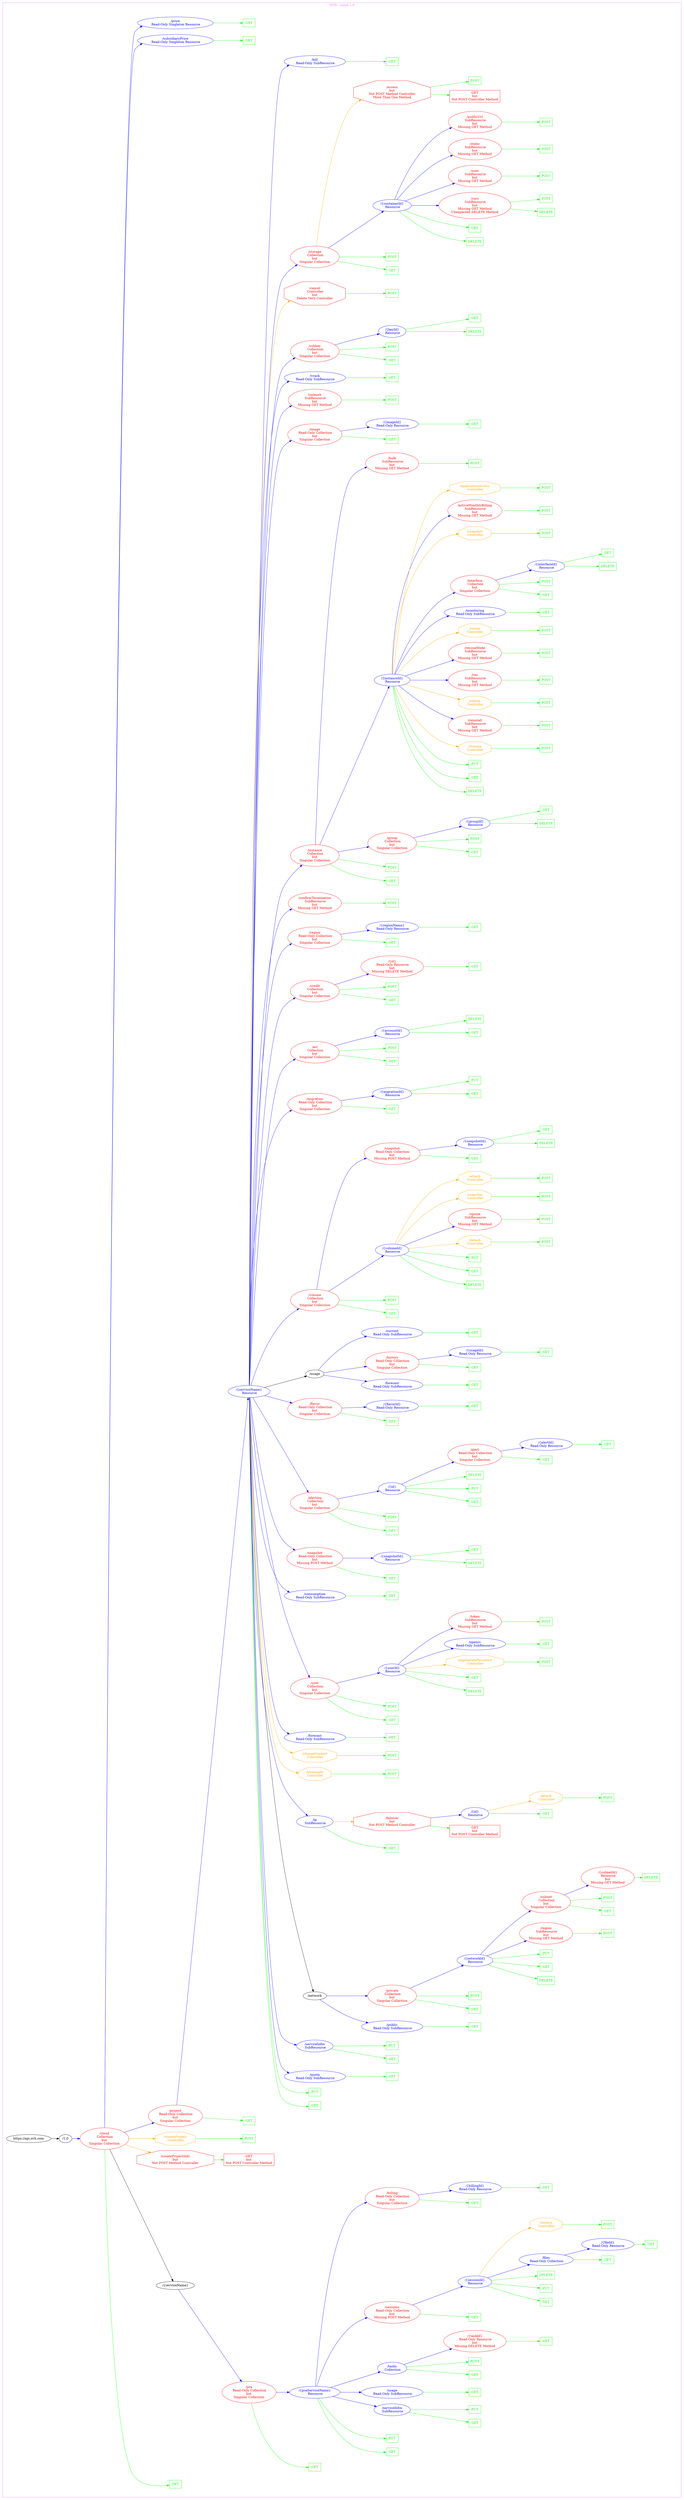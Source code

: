 digraph Cloud_Computing_REST_API {
rankdir="LR";
subgraph cluster_0 {
label="OVH - cloud 1.0"
color=violet
fontcolor=violet
subgraph cluster_1 {
label=""
color=white
fontcolor=white
node1 [label="https://api.ovh.com", shape="ellipse", color="black", fontcolor="black"]
node1 -> node2 [color="black", fontcolor="black"]
subgraph cluster_2 {
label=""
color=white
fontcolor=white
node2 [label="/1.0", shape="ellipse", color="black", fontcolor="black"]
node2 -> node3 [color="blue", fontcolor="blue"]
subgraph cluster_3 {
label=""
color=white
fontcolor=white
node3 [label="/cloud\n Collection\nbut\nSingular Collection", shape="ellipse", color="red", fontcolor="red"]
node3 -> node4 [color="green", fontcolor="green"]
subgraph cluster_4 {
label=""
color=white
fontcolor=white
node4 [label="GET", shape="box", color="green", fontcolor="green"]
}
node3 -> node5 [color="black", fontcolor="black"]
subgraph cluster_5 {
label=""
color=white
fontcolor=white
node5 [label="/{serviceName}", shape="ellipse", color="black", fontcolor="black"]
node5 -> node6 [color="blue", fontcolor="blue"]
subgraph cluster_6 {
label=""
color=white
fontcolor=white
node6 [label="/pca\n Read-Only Collection\nbut\nSingular Collection", shape="ellipse", color="red", fontcolor="red"]
node6 -> node7 [color="green", fontcolor="green"]
subgraph cluster_7 {
label=""
color=white
fontcolor=white
node7 [label="GET", shape="box", color="green", fontcolor="green"]
}
node6 -> node8 [color="blue", fontcolor="blue"]
subgraph cluster_8 {
label=""
color=white
fontcolor=white
node8 [label="/{pcaServiceName}\n Resource", shape="ellipse", color="blue", fontcolor="blue"]
node8 -> node9 [color="green", fontcolor="green"]
subgraph cluster_9 {
label=""
color=white
fontcolor=white
node9 [label="GET", shape="box", color="green", fontcolor="green"]
}
node8 -> node10 [color="green", fontcolor="green"]
subgraph cluster_10 {
label=""
color=white
fontcolor=white
node10 [label="PUT", shape="box", color="green", fontcolor="green"]
}
node8 -> node11 [color="blue", fontcolor="blue"]
subgraph cluster_11 {
label=""
color=white
fontcolor=white
node11 [label="/serviceInfos\n SubResource", shape="ellipse", color="blue", fontcolor="blue"]
node11 -> node12 [color="green", fontcolor="green"]
subgraph cluster_12 {
label=""
color=white
fontcolor=white
node12 [label="GET", shape="box", color="green", fontcolor="green"]
}
node11 -> node13 [color="green", fontcolor="green"]
subgraph cluster_13 {
label=""
color=white
fontcolor=white
node13 [label="PUT", shape="box", color="green", fontcolor="green"]
}
}
node8 -> node14 [color="blue", fontcolor="blue"]
subgraph cluster_14 {
label=""
color=white
fontcolor=white
node14 [label="/usage\n Read-Only SubResource", shape="ellipse", color="blue", fontcolor="blue"]
node14 -> node15 [color="green", fontcolor="green"]
subgraph cluster_15 {
label=""
color=white
fontcolor=white
node15 [label="GET", shape="box", color="green", fontcolor="green"]
}
}
node8 -> node16 [color="blue", fontcolor="blue"]
subgraph cluster_16 {
label=""
color=white
fontcolor=white
node16 [label="/tasks\n Collection", shape="ellipse", color="blue", fontcolor="blue"]
node16 -> node17 [color="green", fontcolor="green"]
subgraph cluster_17 {
label=""
color=white
fontcolor=white
node17 [label="GET", shape="box", color="green", fontcolor="green"]
}
node16 -> node18 [color="green", fontcolor="green"]
subgraph cluster_18 {
label=""
color=white
fontcolor=white
node18 [label="POST", shape="box", color="green", fontcolor="green"]
}
node16 -> node19 [color="blue", fontcolor="blue"]
subgraph cluster_19 {
label=""
color=white
fontcolor=white
node19 [label="/{taskId}\n Read-Only Resource\nbut\nMissing DELETE Method", shape="ellipse", color="red", fontcolor="red"]
node19 -> node20 [color="green", fontcolor="green"]
subgraph cluster_20 {
label=""
color=white
fontcolor=white
node20 [label="GET", shape="box", color="green", fontcolor="green"]
}
}
}
node8 -> node21 [color="blue", fontcolor="blue"]
subgraph cluster_21 {
label=""
color=white
fontcolor=white
node21 [label="/sessions\n Read-Only Collection\nbut\nMissing POST Method", shape="ellipse", color="red", fontcolor="red"]
node21 -> node22 [color="green", fontcolor="green"]
subgraph cluster_22 {
label=""
color=white
fontcolor=white
node22 [label="GET", shape="box", color="green", fontcolor="green"]
}
node21 -> node23 [color="blue", fontcolor="blue"]
subgraph cluster_23 {
label=""
color=white
fontcolor=white
node23 [label="/{sessionId}\n Resource", shape="ellipse", color="blue", fontcolor="blue"]
node23 -> node24 [color="green", fontcolor="green"]
subgraph cluster_24 {
label=""
color=white
fontcolor=white
node24 [label="GET", shape="box", color="green", fontcolor="green"]
}
node23 -> node25 [color="green", fontcolor="green"]
subgraph cluster_25 {
label=""
color=white
fontcolor=white
node25 [label="PUT", shape="box", color="green", fontcolor="green"]
}
node23 -> node26 [color="green", fontcolor="green"]
subgraph cluster_26 {
label=""
color=white
fontcolor=white
node26 [label="DELETE", shape="box", color="green", fontcolor="green"]
}
node23 -> node27 [color="blue", fontcolor="blue"]
subgraph cluster_27 {
label=""
color=white
fontcolor=white
node27 [label="/files\n Read-Only Collection", shape="ellipse", color="blue", fontcolor="blue"]
node27 -> node28 [color="green", fontcolor="green"]
subgraph cluster_28 {
label=""
color=white
fontcolor=white
node28 [label="GET", shape="box", color="green", fontcolor="green"]
}
node27 -> node29 [color="blue", fontcolor="blue"]
subgraph cluster_29 {
label=""
color=white
fontcolor=white
node29 [label="/{fileId}\n Read-Only Resource", shape="ellipse", color="blue", fontcolor="blue"]
node29 -> node30 [color="green", fontcolor="green"]
subgraph cluster_30 {
label=""
color=white
fontcolor=white
node30 [label="GET", shape="box", color="green", fontcolor="green"]
}
}
}
node23 -> node31 [color="orange", fontcolor="orange"]
subgraph cluster_31 {
label=""
color=white
fontcolor=white
node31 [label="/restore\n Controller", shape="octagon", color="orange", fontcolor="orange"]
node31 -> node32 [color="green", fontcolor="green"]
subgraph cluster_32 {
label=""
color=white
fontcolor=white
node32 [label="POST", shape="box", color="green", fontcolor="green"]
}
}
}
}
node8 -> node33 [color="blue", fontcolor="blue"]
subgraph cluster_33 {
label=""
color=white
fontcolor=white
node33 [label="/billing\n Read-Only Collection\nbut\nSingular Collection", shape="ellipse", color="red", fontcolor="red"]
node33 -> node34 [color="green", fontcolor="green"]
subgraph cluster_34 {
label=""
color=white
fontcolor=white
node34 [label="GET", shape="box", color="green", fontcolor="green"]
}
node33 -> node35 [color="blue", fontcolor="blue"]
subgraph cluster_35 {
label=""
color=white
fontcolor=white
node35 [label="/{billingId}\n Read-Only Resource", shape="ellipse", color="blue", fontcolor="blue"]
node35 -> node36 [color="green", fontcolor="green"]
subgraph cluster_36 {
label=""
color=white
fontcolor=white
node36 [label="GET", shape="box", color="green", fontcolor="green"]
}
}
}
}
}
}
node3 -> node37 [color="orange", fontcolor="orange"]
subgraph cluster_37 {
label=""
color=white
fontcolor=white
node37 [label="/createProjectInfo\nbut\nNot POST Method Controller", shape="octagon", color="red", fontcolor="red"]
node37 -> node38 [color="green", fontcolor="green"]
subgraph cluster_38 {
label=""
color=white
fontcolor=white
node38 [label="GET\nbut\nNot POST Controller Method", shape="box", color="red", fontcolor="red"]
}
}
node3 -> node39 [color="orange", fontcolor="orange"]
subgraph cluster_39 {
label=""
color=white
fontcolor=white
node39 [label="/createProject\n Controller", shape="octagon", color="orange", fontcolor="orange"]
node39 -> node40 [color="green", fontcolor="green"]
subgraph cluster_40 {
label=""
color=white
fontcolor=white
node40 [label="POST", shape="box", color="green", fontcolor="green"]
}
}
node3 -> node41 [color="blue", fontcolor="blue"]
subgraph cluster_41 {
label=""
color=white
fontcolor=white
node41 [label="/project\n Read-Only Collection\nbut\nSingular Collection", shape="ellipse", color="red", fontcolor="red"]
node41 -> node42 [color="green", fontcolor="green"]
subgraph cluster_42 {
label=""
color=white
fontcolor=white
node42 [label="GET", shape="box", color="green", fontcolor="green"]
}
node41 -> node43 [color="blue", fontcolor="blue"]
subgraph cluster_43 {
label=""
color=white
fontcolor=white
node43 [label="/{serviceName}\n Resource", shape="ellipse", color="blue", fontcolor="blue"]
node43 -> node44 [color="green", fontcolor="green"]
subgraph cluster_44 {
label=""
color=white
fontcolor=white
node44 [label="GET", shape="box", color="green", fontcolor="green"]
}
node43 -> node45 [color="green", fontcolor="green"]
subgraph cluster_45 {
label=""
color=white
fontcolor=white
node45 [label="PUT", shape="box", color="green", fontcolor="green"]
}
node43 -> node46 [color="blue", fontcolor="blue"]
subgraph cluster_46 {
label=""
color=white
fontcolor=white
node46 [label="/quota\n Read-Only SubResource", shape="ellipse", color="blue", fontcolor="blue"]
node46 -> node47 [color="green", fontcolor="green"]
subgraph cluster_47 {
label=""
color=white
fontcolor=white
node47 [label="GET", shape="box", color="green", fontcolor="green"]
}
}
node43 -> node48 [color="blue", fontcolor="blue"]
subgraph cluster_48 {
label=""
color=white
fontcolor=white
node48 [label="/serviceInfos\n SubResource", shape="ellipse", color="blue", fontcolor="blue"]
node48 -> node49 [color="green", fontcolor="green"]
subgraph cluster_49 {
label=""
color=white
fontcolor=white
node49 [label="GET", shape="box", color="green", fontcolor="green"]
}
node48 -> node50 [color="green", fontcolor="green"]
subgraph cluster_50 {
label=""
color=white
fontcolor=white
node50 [label="PUT", shape="box", color="green", fontcolor="green"]
}
}
node43 -> node51 [color="black", fontcolor="black"]
subgraph cluster_51 {
label=""
color=white
fontcolor=white
node51 [label="/network", shape="ellipse", color="black", fontcolor="black"]
node51 -> node52 [color="blue", fontcolor="blue"]
subgraph cluster_52 {
label=""
color=white
fontcolor=white
node52 [label="/public\n Read-Only SubResource", shape="ellipse", color="blue", fontcolor="blue"]
node52 -> node53 [color="green", fontcolor="green"]
subgraph cluster_53 {
label=""
color=white
fontcolor=white
node53 [label="GET", shape="box", color="green", fontcolor="green"]
}
}
node51 -> node54 [color="blue", fontcolor="blue"]
subgraph cluster_54 {
label=""
color=white
fontcolor=white
node54 [label="/private\n Collection\nbut\nSingular Collection", shape="ellipse", color="red", fontcolor="red"]
node54 -> node55 [color="green", fontcolor="green"]
subgraph cluster_55 {
label=""
color=white
fontcolor=white
node55 [label="GET", shape="box", color="green", fontcolor="green"]
}
node54 -> node56 [color="green", fontcolor="green"]
subgraph cluster_56 {
label=""
color=white
fontcolor=white
node56 [label="POST", shape="box", color="green", fontcolor="green"]
}
node54 -> node57 [color="blue", fontcolor="blue"]
subgraph cluster_57 {
label=""
color=white
fontcolor=white
node57 [label="/{networkId}\n Resource", shape="ellipse", color="blue", fontcolor="blue"]
node57 -> node58 [color="green", fontcolor="green"]
subgraph cluster_58 {
label=""
color=white
fontcolor=white
node58 [label="DELETE", shape="box", color="green", fontcolor="green"]
}
node57 -> node59 [color="green", fontcolor="green"]
subgraph cluster_59 {
label=""
color=white
fontcolor=white
node59 [label="GET", shape="box", color="green", fontcolor="green"]
}
node57 -> node60 [color="green", fontcolor="green"]
subgraph cluster_60 {
label=""
color=white
fontcolor=white
node60 [label="PUT", shape="box", color="green", fontcolor="green"]
}
node57 -> node61 [color="blue", fontcolor="blue"]
subgraph cluster_61 {
label=""
color=white
fontcolor=white
node61 [label="/region\n SubResource\nbut\nMissing GET Method", shape="ellipse", color="red", fontcolor="red"]
node61 -> node62 [color="green", fontcolor="green"]
subgraph cluster_62 {
label=""
color=white
fontcolor=white
node62 [label="POST", shape="box", color="green", fontcolor="green"]
}
}
node57 -> node63 [color="blue", fontcolor="blue"]
subgraph cluster_63 {
label=""
color=white
fontcolor=white
node63 [label="/subnet\n Collection\nbut\nSingular Collection", shape="ellipse", color="red", fontcolor="red"]
node63 -> node64 [color="green", fontcolor="green"]
subgraph cluster_64 {
label=""
color=white
fontcolor=white
node64 [label="GET", shape="box", color="green", fontcolor="green"]
}
node63 -> node65 [color="green", fontcolor="green"]
subgraph cluster_65 {
label=""
color=white
fontcolor=white
node65 [label="POST", shape="box", color="green", fontcolor="green"]
}
node63 -> node66 [color="blue", fontcolor="blue"]
subgraph cluster_66 {
label=""
color=white
fontcolor=white
node66 [label="/{subnetId}\n Resource\nbut\nMissing GET Method", shape="ellipse", color="red", fontcolor="red"]
node66 -> node67 [color="green", fontcolor="green"]
subgraph cluster_67 {
label=""
color=white
fontcolor=white
node67 [label="DELETE", shape="box", color="green", fontcolor="green"]
}
}
}
}
}
}
node43 -> node68 [color="blue", fontcolor="blue"]
subgraph cluster_68 {
label=""
color=white
fontcolor=white
node68 [label="/ip\n SubResource", shape="ellipse", color="blue", fontcolor="blue"]
node68 -> node69 [color="green", fontcolor="green"]
subgraph cluster_69 {
label=""
color=white
fontcolor=white
node69 [label="GET", shape="box", color="green", fontcolor="green"]
}
node68 -> node70 [color="orange", fontcolor="orange"]
subgraph cluster_70 {
label=""
color=white
fontcolor=white
node70 [label="/failover\nbut\nNot POST Method Controller", shape="octagon", color="red", fontcolor="red"]
node70 -> node71 [color="green", fontcolor="green"]
subgraph cluster_71 {
label=""
color=white
fontcolor=white
node71 [label="GET\nbut\nNot POST Controller Method", shape="box", color="red", fontcolor="red"]
}
node70 -> node72 [color="blue", fontcolor="blue"]
subgraph cluster_72 {
label=""
color=white
fontcolor=white
node72 [label="/{id}\n Resource", shape="ellipse", color="blue", fontcolor="blue"]
node72 -> node73 [color="green", fontcolor="green"]
subgraph cluster_73 {
label=""
color=white
fontcolor=white
node73 [label="GET", shape="box", color="green", fontcolor="green"]
}
node72 -> node74 [color="orange", fontcolor="orange"]
subgraph cluster_74 {
label=""
color=white
fontcolor=white
node74 [label="/attach\n Controller", shape="octagon", color="orange", fontcolor="orange"]
node74 -> node75 [color="green", fontcolor="green"]
subgraph cluster_75 {
label=""
color=white
fontcolor=white
node75 [label="POST", shape="box", color="green", fontcolor="green"]
}
}
}
}
}
node43 -> node76 [color="orange", fontcolor="orange"]
subgraph cluster_76 {
label=""
color=white
fontcolor=white
node76 [label="/terminate\n Controller", shape="octagon", color="orange", fontcolor="orange"]
node76 -> node77 [color="green", fontcolor="green"]
subgraph cluster_77 {
label=""
color=white
fontcolor=white
node77 [label="POST", shape="box", color="green", fontcolor="green"]
}
}
node43 -> node78 [color="orange", fontcolor="orange"]
subgraph cluster_78 {
label=""
color=white
fontcolor=white
node78 [label="/changeContact\n Controller", shape="octagon", color="orange", fontcolor="orange"]
node78 -> node79 [color="green", fontcolor="green"]
subgraph cluster_79 {
label=""
color=white
fontcolor=white
node79 [label="POST", shape="box", color="green", fontcolor="green"]
}
}
node43 -> node80 [color="blue", fontcolor="blue"]
subgraph cluster_80 {
label=""
color=white
fontcolor=white
node80 [label="/forecast\n Read-Only SubResource", shape="ellipse", color="blue", fontcolor="blue"]
node80 -> node81 [color="green", fontcolor="green"]
subgraph cluster_81 {
label=""
color=white
fontcolor=white
node81 [label="GET", shape="box", color="green", fontcolor="green"]
}
}
node43 -> node82 [color="blue", fontcolor="blue"]
subgraph cluster_82 {
label=""
color=white
fontcolor=white
node82 [label="/user\n Collection\nbut\nSingular Collection", shape="ellipse", color="red", fontcolor="red"]
node82 -> node83 [color="green", fontcolor="green"]
subgraph cluster_83 {
label=""
color=white
fontcolor=white
node83 [label="GET", shape="box", color="green", fontcolor="green"]
}
node82 -> node84 [color="green", fontcolor="green"]
subgraph cluster_84 {
label=""
color=white
fontcolor=white
node84 [label="POST", shape="box", color="green", fontcolor="green"]
}
node82 -> node85 [color="blue", fontcolor="blue"]
subgraph cluster_85 {
label=""
color=white
fontcolor=white
node85 [label="/{userId}\n Resource", shape="ellipse", color="blue", fontcolor="blue"]
node85 -> node86 [color="green", fontcolor="green"]
subgraph cluster_86 {
label=""
color=white
fontcolor=white
node86 [label="DELETE", shape="box", color="green", fontcolor="green"]
}
node85 -> node87 [color="green", fontcolor="green"]
subgraph cluster_87 {
label=""
color=white
fontcolor=white
node87 [label="GET", shape="box", color="green", fontcolor="green"]
}
node85 -> node88 [color="orange", fontcolor="orange"]
subgraph cluster_88 {
label=""
color=white
fontcolor=white
node88 [label="/regeneratePassword\n Controller", shape="octagon", color="orange", fontcolor="orange"]
node88 -> node89 [color="green", fontcolor="green"]
subgraph cluster_89 {
label=""
color=white
fontcolor=white
node89 [label="POST", shape="box", color="green", fontcolor="green"]
}
}
node85 -> node90 [color="blue", fontcolor="blue"]
subgraph cluster_90 {
label=""
color=white
fontcolor=white
node90 [label="/openrc\n Read-Only SubResource", shape="ellipse", color="blue", fontcolor="blue"]
node90 -> node91 [color="green", fontcolor="green"]
subgraph cluster_91 {
label=""
color=white
fontcolor=white
node91 [label="GET", shape="box", color="green", fontcolor="green"]
}
}
node85 -> node92 [color="blue", fontcolor="blue"]
subgraph cluster_92 {
label=""
color=white
fontcolor=white
node92 [label="/token\n SubResource\nbut\nMissing GET Method", shape="ellipse", color="red", fontcolor="red"]
node92 -> node93 [color="green", fontcolor="green"]
subgraph cluster_93 {
label=""
color=white
fontcolor=white
node93 [label="POST", shape="box", color="green", fontcolor="green"]
}
}
}
}
node43 -> node94 [color="blue", fontcolor="blue"]
subgraph cluster_94 {
label=""
color=white
fontcolor=white
node94 [label="/consumption\n Read-Only SubResource", shape="ellipse", color="blue", fontcolor="blue"]
node94 -> node95 [color="green", fontcolor="green"]
subgraph cluster_95 {
label=""
color=white
fontcolor=white
node95 [label="GET", shape="box", color="green", fontcolor="green"]
}
}
node43 -> node96 [color="blue", fontcolor="blue"]
subgraph cluster_96 {
label=""
color=white
fontcolor=white
node96 [label="/snapshot\n Read-Only Collection\nbut\nMissing POST Method", shape="ellipse", color="red", fontcolor="red"]
node96 -> node97 [color="green", fontcolor="green"]
subgraph cluster_97 {
label=""
color=white
fontcolor=white
node97 [label="GET", shape="box", color="green", fontcolor="green"]
}
node96 -> node98 [color="blue", fontcolor="blue"]
subgraph cluster_98 {
label=""
color=white
fontcolor=white
node98 [label="/{snapshotId}\n Resource", shape="ellipse", color="blue", fontcolor="blue"]
node98 -> node99 [color="green", fontcolor="green"]
subgraph cluster_99 {
label=""
color=white
fontcolor=white
node99 [label="DELETE", shape="box", color="green", fontcolor="green"]
}
node98 -> node100 [color="green", fontcolor="green"]
subgraph cluster_100 {
label=""
color=white
fontcolor=white
node100 [label="GET", shape="box", color="green", fontcolor="green"]
}
}
}
node43 -> node101 [color="blue", fontcolor="blue"]
subgraph cluster_101 {
label=""
color=white
fontcolor=white
node101 [label="/alerting\n Collection\nbut\nSingular Collection", shape="ellipse", color="red", fontcolor="red"]
node101 -> node102 [color="green", fontcolor="green"]
subgraph cluster_102 {
label=""
color=white
fontcolor=white
node102 [label="GET", shape="box", color="green", fontcolor="green"]
}
node101 -> node103 [color="green", fontcolor="green"]
subgraph cluster_103 {
label=""
color=white
fontcolor=white
node103 [label="POST", shape="box", color="green", fontcolor="green"]
}
node101 -> node104 [color="blue", fontcolor="blue"]
subgraph cluster_104 {
label=""
color=white
fontcolor=white
node104 [label="/{id}\n Resource", shape="ellipse", color="blue", fontcolor="blue"]
node104 -> node105 [color="green", fontcolor="green"]
subgraph cluster_105 {
label=""
color=white
fontcolor=white
node105 [label="GET", shape="box", color="green", fontcolor="green"]
}
node104 -> node106 [color="green", fontcolor="green"]
subgraph cluster_106 {
label=""
color=white
fontcolor=white
node106 [label="PUT", shape="box", color="green", fontcolor="green"]
}
node104 -> node107 [color="green", fontcolor="green"]
subgraph cluster_107 {
label=""
color=white
fontcolor=white
node107 [label="DELETE", shape="box", color="green", fontcolor="green"]
}
node104 -> node108 [color="blue", fontcolor="blue"]
subgraph cluster_108 {
label=""
color=white
fontcolor=white
node108 [label="/alert\n Read-Only Collection\nbut\nSingular Collection", shape="ellipse", color="red", fontcolor="red"]
node108 -> node109 [color="green", fontcolor="green"]
subgraph cluster_109 {
label=""
color=white
fontcolor=white
node109 [label="GET", shape="box", color="green", fontcolor="green"]
}
node108 -> node110 [color="blue", fontcolor="blue"]
subgraph cluster_110 {
label=""
color=white
fontcolor=white
node110 [label="/{alertId}\n Read-Only Resource", shape="ellipse", color="blue", fontcolor="blue"]
node110 -> node111 [color="green", fontcolor="green"]
subgraph cluster_111 {
label=""
color=white
fontcolor=white
node111 [label="GET", shape="box", color="green", fontcolor="green"]
}
}
}
}
}
node43 -> node112 [color="blue", fontcolor="blue"]
subgraph cluster_112 {
label=""
color=white
fontcolor=white
node112 [label="/flavor\n Read-Only Collection\nbut\nSingular Collection", shape="ellipse", color="red", fontcolor="red"]
node112 -> node113 [color="green", fontcolor="green"]
subgraph cluster_113 {
label=""
color=white
fontcolor=white
node113 [label="GET", shape="box", color="green", fontcolor="green"]
}
node112 -> node114 [color="blue", fontcolor="blue"]
subgraph cluster_114 {
label=""
color=white
fontcolor=white
node114 [label="/{flavorId}\n Read-Only Resource", shape="ellipse", color="blue", fontcolor="blue"]
node114 -> node115 [color="green", fontcolor="green"]
subgraph cluster_115 {
label=""
color=white
fontcolor=white
node115 [label="GET", shape="box", color="green", fontcolor="green"]
}
}
}
node43 -> node116 [color="black", fontcolor="black"]
subgraph cluster_116 {
label=""
color=white
fontcolor=white
node116 [label="/usage", shape="ellipse", color="black", fontcolor="black"]
node116 -> node117 [color="blue", fontcolor="blue"]
subgraph cluster_117 {
label=""
color=white
fontcolor=white
node117 [label="/forecast\n Read-Only SubResource", shape="ellipse", color="blue", fontcolor="blue"]
node117 -> node118 [color="green", fontcolor="green"]
subgraph cluster_118 {
label=""
color=white
fontcolor=white
node118 [label="GET", shape="box", color="green", fontcolor="green"]
}
}
node116 -> node119 [color="blue", fontcolor="blue"]
subgraph cluster_119 {
label=""
color=white
fontcolor=white
node119 [label="/history\n Read-Only Collection\nbut\nSingular Collection", shape="ellipse", color="red", fontcolor="red"]
node119 -> node120 [color="green", fontcolor="green"]
subgraph cluster_120 {
label=""
color=white
fontcolor=white
node120 [label="GET", shape="box", color="green", fontcolor="green"]
}
node119 -> node121 [color="blue", fontcolor="blue"]
subgraph cluster_121 {
label=""
color=white
fontcolor=white
node121 [label="/{usageId}\n Read-Only Resource", shape="ellipse", color="blue", fontcolor="blue"]
node121 -> node122 [color="green", fontcolor="green"]
subgraph cluster_122 {
label=""
color=white
fontcolor=white
node122 [label="GET", shape="box", color="green", fontcolor="green"]
}
}
}
node116 -> node123 [color="blue", fontcolor="blue"]
subgraph cluster_123 {
label=""
color=white
fontcolor=white
node123 [label="/current\n Read-Only SubResource", shape="ellipse", color="blue", fontcolor="blue"]
node123 -> node124 [color="green", fontcolor="green"]
subgraph cluster_124 {
label=""
color=white
fontcolor=white
node124 [label="GET", shape="box", color="green", fontcolor="green"]
}
}
}
node43 -> node125 [color="blue", fontcolor="blue"]
subgraph cluster_125 {
label=""
color=white
fontcolor=white
node125 [label="/volume\n Collection\nbut\nSingular Collection", shape="ellipse", color="red", fontcolor="red"]
node125 -> node126 [color="green", fontcolor="green"]
subgraph cluster_126 {
label=""
color=white
fontcolor=white
node126 [label="GET", shape="box", color="green", fontcolor="green"]
}
node125 -> node127 [color="green", fontcolor="green"]
subgraph cluster_127 {
label=""
color=white
fontcolor=white
node127 [label="POST", shape="box", color="green", fontcolor="green"]
}
node125 -> node128 [color="blue", fontcolor="blue"]
subgraph cluster_128 {
label=""
color=white
fontcolor=white
node128 [label="/{volumeId}\n Resource", shape="ellipse", color="blue", fontcolor="blue"]
node128 -> node129 [color="green", fontcolor="green"]
subgraph cluster_129 {
label=""
color=white
fontcolor=white
node129 [label="DELETE", shape="box", color="green", fontcolor="green"]
}
node128 -> node130 [color="green", fontcolor="green"]
subgraph cluster_130 {
label=""
color=white
fontcolor=white
node130 [label="GET", shape="box", color="green", fontcolor="green"]
}
node128 -> node131 [color="green", fontcolor="green"]
subgraph cluster_131 {
label=""
color=white
fontcolor=white
node131 [label="PUT", shape="box", color="green", fontcolor="green"]
}
node128 -> node132 [color="orange", fontcolor="orange"]
subgraph cluster_132 {
label=""
color=white
fontcolor=white
node132 [label="/detach\n Controller", shape="octagon", color="orange", fontcolor="orange"]
node132 -> node133 [color="green", fontcolor="green"]
subgraph cluster_133 {
label=""
color=white
fontcolor=white
node133 [label="POST", shape="box", color="green", fontcolor="green"]
}
}
node128 -> node134 [color="blue", fontcolor="blue"]
subgraph cluster_134 {
label=""
color=white
fontcolor=white
node134 [label="/upsize\n SubResource\nbut\nMissing GET Method", shape="ellipse", color="red", fontcolor="red"]
node134 -> node135 [color="green", fontcolor="green"]
subgraph cluster_135 {
label=""
color=white
fontcolor=white
node135 [label="POST", shape="box", color="green", fontcolor="green"]
}
}
node128 -> node136 [color="orange", fontcolor="orange"]
subgraph cluster_136 {
label=""
color=white
fontcolor=white
node136 [label="/snapshot\n Controller", shape="octagon", color="orange", fontcolor="orange"]
node136 -> node137 [color="green", fontcolor="green"]
subgraph cluster_137 {
label=""
color=white
fontcolor=white
node137 [label="POST", shape="box", color="green", fontcolor="green"]
}
}
node128 -> node138 [color="orange", fontcolor="orange"]
subgraph cluster_138 {
label=""
color=white
fontcolor=white
node138 [label="/attach\n Controller", shape="octagon", color="orange", fontcolor="orange"]
node138 -> node139 [color="green", fontcolor="green"]
subgraph cluster_139 {
label=""
color=white
fontcolor=white
node139 [label="POST", shape="box", color="green", fontcolor="green"]
}
}
}
node125 -> node140 [color="blue", fontcolor="blue"]
subgraph cluster_140 {
label=""
color=white
fontcolor=white
node140 [label="/snapshot\n Read-Only Collection\nbut\nMissing POST Method", shape="ellipse", color="red", fontcolor="red"]
node140 -> node141 [color="green", fontcolor="green"]
subgraph cluster_141 {
label=""
color=white
fontcolor=white
node141 [label="GET", shape="box", color="green", fontcolor="green"]
}
node140 -> node142 [color="blue", fontcolor="blue"]
subgraph cluster_142 {
label=""
color=white
fontcolor=white
node142 [label="/{snapshotId}\n Resource", shape="ellipse", color="blue", fontcolor="blue"]
node142 -> node143 [color="green", fontcolor="green"]
subgraph cluster_143 {
label=""
color=white
fontcolor=white
node143 [label="DELETE", shape="box", color="green", fontcolor="green"]
}
node142 -> node144 [color="green", fontcolor="green"]
subgraph cluster_144 {
label=""
color=white
fontcolor=white
node144 [label="GET", shape="box", color="green", fontcolor="green"]
}
}
}
}
node43 -> node145 [color="blue", fontcolor="blue"]
subgraph cluster_145 {
label=""
color=white
fontcolor=white
node145 [label="/migration\n Read-Only Collection\nbut\nSingular Collection", shape="ellipse", color="red", fontcolor="red"]
node145 -> node146 [color="green", fontcolor="green"]
subgraph cluster_146 {
label=""
color=white
fontcolor=white
node146 [label="GET", shape="box", color="green", fontcolor="green"]
}
node145 -> node147 [color="blue", fontcolor="blue"]
subgraph cluster_147 {
label=""
color=white
fontcolor=white
node147 [label="/{migrationId}\n Resource", shape="ellipse", color="blue", fontcolor="blue"]
node147 -> node148 [color="green", fontcolor="green"]
subgraph cluster_148 {
label=""
color=white
fontcolor=white
node148 [label="GET", shape="box", color="green", fontcolor="green"]
}
node147 -> node149 [color="green", fontcolor="green"]
subgraph cluster_149 {
label=""
color=white
fontcolor=white
node149 [label="PUT", shape="box", color="green", fontcolor="green"]
}
}
}
node43 -> node150 [color="blue", fontcolor="blue"]
subgraph cluster_150 {
label=""
color=white
fontcolor=white
node150 [label="/acl\n Collection\nbut\nSingular Collection", shape="ellipse", color="red", fontcolor="red"]
node150 -> node151 [color="green", fontcolor="green"]
subgraph cluster_151 {
label=""
color=white
fontcolor=white
node151 [label="GET", shape="box", color="green", fontcolor="green"]
}
node150 -> node152 [color="green", fontcolor="green"]
subgraph cluster_152 {
label=""
color=white
fontcolor=white
node152 [label="POST", shape="box", color="green", fontcolor="green"]
}
node150 -> node153 [color="blue", fontcolor="blue"]
subgraph cluster_153 {
label=""
color=white
fontcolor=white
node153 [label="/{accountId}\n Resource", shape="ellipse", color="blue", fontcolor="blue"]
node153 -> node154 [color="green", fontcolor="green"]
subgraph cluster_154 {
label=""
color=white
fontcolor=white
node154 [label="GET", shape="box", color="green", fontcolor="green"]
}
node153 -> node155 [color="green", fontcolor="green"]
subgraph cluster_155 {
label=""
color=white
fontcolor=white
node155 [label="DELETE", shape="box", color="green", fontcolor="green"]
}
}
}
node43 -> node156 [color="blue", fontcolor="blue"]
subgraph cluster_156 {
label=""
color=white
fontcolor=white
node156 [label="/credit\n Collection\nbut\nSingular Collection", shape="ellipse", color="red", fontcolor="red"]
node156 -> node157 [color="green", fontcolor="green"]
subgraph cluster_157 {
label=""
color=white
fontcolor=white
node157 [label="GET", shape="box", color="green", fontcolor="green"]
}
node156 -> node158 [color="green", fontcolor="green"]
subgraph cluster_158 {
label=""
color=white
fontcolor=white
node158 [label="POST", shape="box", color="green", fontcolor="green"]
}
node156 -> node159 [color="blue", fontcolor="blue"]
subgraph cluster_159 {
label=""
color=white
fontcolor=white
node159 [label="/{id}\n Read-Only Resource\nbut\nMissing DELETE Method", shape="ellipse", color="red", fontcolor="red"]
node159 -> node160 [color="green", fontcolor="green"]
subgraph cluster_160 {
label=""
color=white
fontcolor=white
node160 [label="GET", shape="box", color="green", fontcolor="green"]
}
}
}
node43 -> node161 [color="blue", fontcolor="blue"]
subgraph cluster_161 {
label=""
color=white
fontcolor=white
node161 [label="/region\n Read-Only Collection\nbut\nSingular Collection", shape="ellipse", color="red", fontcolor="red"]
node161 -> node162 [color="green", fontcolor="green"]
subgraph cluster_162 {
label=""
color=white
fontcolor=white
node162 [label="GET", shape="box", color="green", fontcolor="green"]
}
node161 -> node163 [color="blue", fontcolor="blue"]
subgraph cluster_163 {
label=""
color=white
fontcolor=white
node163 [label="/{regionName}\n Read-Only Resource", shape="ellipse", color="blue", fontcolor="blue"]
node163 -> node164 [color="green", fontcolor="green"]
subgraph cluster_164 {
label=""
color=white
fontcolor=white
node164 [label="GET", shape="box", color="green", fontcolor="green"]
}
}
}
node43 -> node165 [color="blue", fontcolor="blue"]
subgraph cluster_165 {
label=""
color=white
fontcolor=white
node165 [label="/confirmTermination\n SubResource\nbut\nMissing GET Method", shape="ellipse", color="red", fontcolor="red"]
node165 -> node166 [color="green", fontcolor="green"]
subgraph cluster_166 {
label=""
color=white
fontcolor=white
node166 [label="POST", shape="box", color="green", fontcolor="green"]
}
}
node43 -> node167 [color="blue", fontcolor="blue"]
subgraph cluster_167 {
label=""
color=white
fontcolor=white
node167 [label="/instance\n Collection\nbut\nSingular Collection", shape="ellipse", color="red", fontcolor="red"]
node167 -> node168 [color="green", fontcolor="green"]
subgraph cluster_168 {
label=""
color=white
fontcolor=white
node168 [label="GET", shape="box", color="green", fontcolor="green"]
}
node167 -> node169 [color="green", fontcolor="green"]
subgraph cluster_169 {
label=""
color=white
fontcolor=white
node169 [label="POST", shape="box", color="green", fontcolor="green"]
}
node167 -> node170 [color="blue", fontcolor="blue"]
subgraph cluster_170 {
label=""
color=white
fontcolor=white
node170 [label="/group\n Collection\nbut\nSingular Collection", shape="ellipse", color="red", fontcolor="red"]
node170 -> node171 [color="green", fontcolor="green"]
subgraph cluster_171 {
label=""
color=white
fontcolor=white
node171 [label="GET", shape="box", color="green", fontcolor="green"]
}
node170 -> node172 [color="green", fontcolor="green"]
subgraph cluster_172 {
label=""
color=white
fontcolor=white
node172 [label="POST", shape="box", color="green", fontcolor="green"]
}
node170 -> node173 [color="blue", fontcolor="blue"]
subgraph cluster_173 {
label=""
color=white
fontcolor=white
node173 [label="/{groupId}\n Resource", shape="ellipse", color="blue", fontcolor="blue"]
node173 -> node174 [color="green", fontcolor="green"]
subgraph cluster_174 {
label=""
color=white
fontcolor=white
node174 [label="DELETE", shape="box", color="green", fontcolor="green"]
}
node173 -> node175 [color="green", fontcolor="green"]
subgraph cluster_175 {
label=""
color=white
fontcolor=white
node175 [label="GET", shape="box", color="green", fontcolor="green"]
}
}
}
node167 -> node176 [color="blue", fontcolor="blue"]
subgraph cluster_176 {
label=""
color=white
fontcolor=white
node176 [label="/{instanceId}\n Resource", shape="ellipse", color="blue", fontcolor="blue"]
node176 -> node177 [color="green", fontcolor="green"]
subgraph cluster_177 {
label=""
color=white
fontcolor=white
node177 [label="DELETE", shape="box", color="green", fontcolor="green"]
}
node176 -> node178 [color="green", fontcolor="green"]
subgraph cluster_178 {
label=""
color=white
fontcolor=white
node178 [label="GET", shape="box", color="green", fontcolor="green"]
}
node176 -> node179 [color="green", fontcolor="green"]
subgraph cluster_179 {
label=""
color=white
fontcolor=white
node179 [label="PUT", shape="box", color="green", fontcolor="green"]
}
node176 -> node180 [color="orange", fontcolor="orange"]
subgraph cluster_180 {
label=""
color=white
fontcolor=white
node180 [label="/resume\n Controller", shape="octagon", color="orange", fontcolor="orange"]
node180 -> node181 [color="green", fontcolor="green"]
subgraph cluster_181 {
label=""
color=white
fontcolor=white
node181 [label="POST", shape="box", color="green", fontcolor="green"]
}
}
node176 -> node182 [color="blue", fontcolor="blue"]
subgraph cluster_182 {
label=""
color=white
fontcolor=white
node182 [label="/reinstall\n SubResource\nbut\nMissing GET Method", shape="ellipse", color="red", fontcolor="red"]
node182 -> node183 [color="green", fontcolor="green"]
subgraph cluster_183 {
label=""
color=white
fontcolor=white
node183 [label="POST", shape="box", color="green", fontcolor="green"]
}
}
node176 -> node184 [color="orange", fontcolor="orange"]
subgraph cluster_184 {
label=""
color=white
fontcolor=white
node184 [label="/reboot\n Controller", shape="octagon", color="orange", fontcolor="orange"]
node184 -> node185 [color="green", fontcolor="green"]
subgraph cluster_185 {
label=""
color=white
fontcolor=white
node185 [label="POST", shape="box", color="green", fontcolor="green"]
}
}
node176 -> node186 [color="blue", fontcolor="blue"]
subgraph cluster_186 {
label=""
color=white
fontcolor=white
node186 [label="/vnc\n SubResource\nbut\nMissing GET Method", shape="ellipse", color="red", fontcolor="red"]
node186 -> node187 [color="green", fontcolor="green"]
subgraph cluster_187 {
label=""
color=white
fontcolor=white
node187 [label="POST", shape="box", color="green", fontcolor="green"]
}
}
node176 -> node188 [color="blue", fontcolor="blue"]
subgraph cluster_188 {
label=""
color=white
fontcolor=white
node188 [label="/rescueMode\n SubResource\nbut\nMissing GET Method", shape="ellipse", color="red", fontcolor="red"]
node188 -> node189 [color="green", fontcolor="green"]
subgraph cluster_189 {
label=""
color=white
fontcolor=white
node189 [label="POST", shape="box", color="green", fontcolor="green"]
}
}
node176 -> node190 [color="orange", fontcolor="orange"]
subgraph cluster_190 {
label=""
color=white
fontcolor=white
node190 [label="/resize\n Controller", shape="octagon", color="orange", fontcolor="orange"]
node190 -> node191 [color="green", fontcolor="green"]
subgraph cluster_191 {
label=""
color=white
fontcolor=white
node191 [label="POST", shape="box", color="green", fontcolor="green"]
}
}
node176 -> node192 [color="blue", fontcolor="blue"]
subgraph cluster_192 {
label=""
color=white
fontcolor=white
node192 [label="/monitoring\n Read-Only SubResource", shape="ellipse", color="blue", fontcolor="blue"]
node192 -> node193 [color="green", fontcolor="green"]
subgraph cluster_193 {
label=""
color=white
fontcolor=white
node193 [label="GET", shape="box", color="green", fontcolor="green"]
}
}
node176 -> node194 [color="blue", fontcolor="blue"]
subgraph cluster_194 {
label=""
color=white
fontcolor=white
node194 [label="/interface\n Collection\nbut\nSingular Collection", shape="ellipse", color="red", fontcolor="red"]
node194 -> node195 [color="green", fontcolor="green"]
subgraph cluster_195 {
label=""
color=white
fontcolor=white
node195 [label="GET", shape="box", color="green", fontcolor="green"]
}
node194 -> node196 [color="green", fontcolor="green"]
subgraph cluster_196 {
label=""
color=white
fontcolor=white
node196 [label="POST", shape="box", color="green", fontcolor="green"]
}
node194 -> node197 [color="blue", fontcolor="blue"]
subgraph cluster_197 {
label=""
color=white
fontcolor=white
node197 [label="/{interfaceId}\n Resource", shape="ellipse", color="blue", fontcolor="blue"]
node197 -> node198 [color="green", fontcolor="green"]
subgraph cluster_198 {
label=""
color=white
fontcolor=white
node198 [label="DELETE", shape="box", color="green", fontcolor="green"]
}
node197 -> node199 [color="green", fontcolor="green"]
subgraph cluster_199 {
label=""
color=white
fontcolor=white
node199 [label="GET", shape="box", color="green", fontcolor="green"]
}
}
}
node176 -> node200 [color="orange", fontcolor="orange"]
subgraph cluster_200 {
label=""
color=white
fontcolor=white
node200 [label="/snapshot\n Controller", shape="octagon", color="orange", fontcolor="orange"]
node200 -> node201 [color="green", fontcolor="green"]
subgraph cluster_201 {
label=""
color=white
fontcolor=white
node201 [label="POST", shape="box", color="green", fontcolor="green"]
}
}
node176 -> node202 [color="blue", fontcolor="blue"]
subgraph cluster_202 {
label=""
color=white
fontcolor=white
node202 [label="/activeMonthlyBilling\n SubResource\nbut\nMissing GET Method", shape="ellipse", color="red", fontcolor="red"]
node202 -> node203 [color="green", fontcolor="green"]
subgraph cluster_203 {
label=""
color=white
fontcolor=white
node203 [label="POST", shape="box", color="green", fontcolor="green"]
}
}
node176 -> node204 [color="orange", fontcolor="orange"]
subgraph cluster_204 {
label=""
color=white
fontcolor=white
node204 [label="/applicationAccess\n Controller", shape="octagon", color="orange", fontcolor="orange"]
node204 -> node205 [color="green", fontcolor="green"]
subgraph cluster_205 {
label=""
color=white
fontcolor=white
node205 [label="POST", shape="box", color="green", fontcolor="green"]
}
}
}
node167 -> node206 [color="blue", fontcolor="blue"]
subgraph cluster_206 {
label=""
color=white
fontcolor=white
node206 [label="/bulk\n SubResource\nbut\nMissing GET Method", shape="ellipse", color="red", fontcolor="red"]
node206 -> node207 [color="green", fontcolor="green"]
subgraph cluster_207 {
label=""
color=white
fontcolor=white
node207 [label="POST", shape="box", color="green", fontcolor="green"]
}
}
}
node43 -> node208 [color="blue", fontcolor="blue"]
subgraph cluster_208 {
label=""
color=white
fontcolor=white
node208 [label="/image\n Read-Only Collection\nbut\nSingular Collection", shape="ellipse", color="red", fontcolor="red"]
node208 -> node209 [color="green", fontcolor="green"]
subgraph cluster_209 {
label=""
color=white
fontcolor=white
node209 [label="GET", shape="box", color="green", fontcolor="green"]
}
node208 -> node210 [color="blue", fontcolor="blue"]
subgraph cluster_210 {
label=""
color=white
fontcolor=white
node210 [label="/{imageId}\n Read-Only Resource", shape="ellipse", color="blue", fontcolor="blue"]
node210 -> node211 [color="green", fontcolor="green"]
subgraph cluster_211 {
label=""
color=white
fontcolor=white
node211 [label="GET", shape="box", color="green", fontcolor="green"]
}
}
}
node43 -> node212 [color="blue", fontcolor="blue"]
subgraph cluster_212 {
label=""
color=white
fontcolor=white
node212 [label="/unleash\n SubResource\nbut\nMissing GET Method", shape="ellipse", color="red", fontcolor="red"]
node212 -> node213 [color="green", fontcolor="green"]
subgraph cluster_213 {
label=""
color=white
fontcolor=white
node213 [label="POST", shape="box", color="green", fontcolor="green"]
}
}
node43 -> node214 [color="blue", fontcolor="blue"]
subgraph cluster_214 {
label=""
color=white
fontcolor=white
node214 [label="/vrack\n Read-Only SubResource", shape="ellipse", color="blue", fontcolor="blue"]
node214 -> node215 [color="green", fontcolor="green"]
subgraph cluster_215 {
label=""
color=white
fontcolor=white
node215 [label="GET", shape="box", color="green", fontcolor="green"]
}
}
node43 -> node216 [color="blue", fontcolor="blue"]
subgraph cluster_216 {
label=""
color=white
fontcolor=white
node216 [label="/sshkey\n Collection\nbut\nSingular Collection", shape="ellipse", color="red", fontcolor="red"]
node216 -> node217 [color="green", fontcolor="green"]
subgraph cluster_217 {
label=""
color=white
fontcolor=white
node217 [label="GET", shape="box", color="green", fontcolor="green"]
}
node216 -> node218 [color="green", fontcolor="green"]
subgraph cluster_218 {
label=""
color=white
fontcolor=white
node218 [label="POST", shape="box", color="green", fontcolor="green"]
}
node216 -> node219 [color="blue", fontcolor="blue"]
subgraph cluster_219 {
label=""
color=white
fontcolor=white
node219 [label="/{keyId}\n Resource", shape="ellipse", color="blue", fontcolor="blue"]
node219 -> node220 [color="green", fontcolor="green"]
subgraph cluster_220 {
label=""
color=white
fontcolor=white
node220 [label="DELETE", shape="box", color="green", fontcolor="green"]
}
node219 -> node221 [color="green", fontcolor="green"]
subgraph cluster_221 {
label=""
color=white
fontcolor=white
node221 [label="GET", shape="box", color="green", fontcolor="green"]
}
}
}
node43 -> node222 [color="orange", fontcolor="orange"]
subgraph cluster_222 {
label=""
color=white
fontcolor=white
node222 [label="/cancel\n Controller\nbut\nDelete Verb Controller", shape="octagon", color="red", fontcolor="red"]
node222 -> node223 [color="green", fontcolor="green"]
subgraph cluster_223 {
label=""
color=white
fontcolor=white
node223 [label="POST", shape="box", color="green", fontcolor="green"]
}
}
node43 -> node224 [color="blue", fontcolor="blue"]
subgraph cluster_224 {
label=""
color=white
fontcolor=white
node224 [label="/storage\n Collection\nbut\nSingular Collection", shape="ellipse", color="red", fontcolor="red"]
node224 -> node225 [color="green", fontcolor="green"]
subgraph cluster_225 {
label=""
color=white
fontcolor=white
node225 [label="GET", shape="box", color="green", fontcolor="green"]
}
node224 -> node226 [color="green", fontcolor="green"]
subgraph cluster_226 {
label=""
color=white
fontcolor=white
node226 [label="POST", shape="box", color="green", fontcolor="green"]
}
node224 -> node227 [color="blue", fontcolor="blue"]
subgraph cluster_227 {
label=""
color=white
fontcolor=white
node227 [label="/{containerId}\n Resource", shape="ellipse", color="blue", fontcolor="blue"]
node227 -> node228 [color="green", fontcolor="green"]
subgraph cluster_228 {
label=""
color=white
fontcolor=white
node228 [label="DELETE", shape="box", color="green", fontcolor="green"]
}
node227 -> node229 [color="green", fontcolor="green"]
subgraph cluster_229 {
label=""
color=white
fontcolor=white
node229 [label="GET", shape="box", color="green", fontcolor="green"]
}
node227 -> node230 [color="blue", fontcolor="blue"]
subgraph cluster_230 {
label=""
color=white
fontcolor=white
node230 [label="/cors\n SubResource\nbut\nMissing GET Method\nUnexpected DELETE Method", shape="ellipse", color="red", fontcolor="red"]
node230 -> node231 [color="green", fontcolor="green"]
subgraph cluster_231 {
label=""
color=white
fontcolor=white
node231 [label="DELETE", shape="box", color="green", fontcolor="green"]
}
node230 -> node232 [color="green", fontcolor="green"]
subgraph cluster_232 {
label=""
color=white
fontcolor=white
node232 [label="POST", shape="box", color="green", fontcolor="green"]
}
}
node227 -> node233 [color="blue", fontcolor="blue"]
subgraph cluster_233 {
label=""
color=white
fontcolor=white
node233 [label="/user\n SubResource\nbut\nMissing GET Method", shape="ellipse", color="red", fontcolor="red"]
node233 -> node234 [color="green", fontcolor="green"]
subgraph cluster_234 {
label=""
color=white
fontcolor=white
node234 [label="POST", shape="box", color="green", fontcolor="green"]
}
}
node227 -> node235 [color="blue", fontcolor="blue"]
subgraph cluster_235 {
label=""
color=white
fontcolor=white
node235 [label="/static\n SubResource\nbut\nMissing GET Method", shape="ellipse", color="red", fontcolor="red"]
node235 -> node236 [color="green", fontcolor="green"]
subgraph cluster_236 {
label=""
color=white
fontcolor=white
node236 [label="POST", shape="box", color="green", fontcolor="green"]
}
}
node227 -> node237 [color="blue", fontcolor="blue"]
subgraph cluster_237 {
label=""
color=white
fontcolor=white
node237 [label="/publicUrl\n SubResource\nbut\nMissing GET Method", shape="ellipse", color="red", fontcolor="red"]
node237 -> node238 [color="green", fontcolor="green"]
subgraph cluster_238 {
label=""
color=white
fontcolor=white
node238 [label="POST", shape="box", color="green", fontcolor="green"]
}
}
}
node224 -> node239 [color="orange", fontcolor="orange"]
subgraph cluster_239 {
label=""
color=white
fontcolor=white
node239 [label="/access\nbut\nNot POST Method Controller\nMore Than One Method", shape="octagon", color="red", fontcolor="red"]
node239 -> node240 [color="green", fontcolor="green"]
subgraph cluster_240 {
label=""
color=white
fontcolor=white
node240 [label="GET\nbut\nNot POST Controller Method", shape="box", color="red", fontcolor="red"]
}
node239 -> node241 [color="green", fontcolor="green"]
subgraph cluster_241 {
label=""
color=white
fontcolor=white
node241 [label="POST", shape="box", color="green", fontcolor="green"]
}
}
}
node43 -> node242 [color="blue", fontcolor="blue"]
subgraph cluster_242 {
label=""
color=white
fontcolor=white
node242 [label="/bill\n Read-Only SubResource", shape="ellipse", color="blue", fontcolor="blue"]
node242 -> node243 [color="green", fontcolor="green"]
subgraph cluster_243 {
label=""
color=white
fontcolor=white
node243 [label="GET", shape="box", color="green", fontcolor="green"]
}
}
}
}
node3 -> node244 [color="blue", fontcolor="blue"]
subgraph cluster_244 {
label=""
color=white
fontcolor=white
node244 [label="/subsidiaryPrice\n Read-Only Singleton Resource", shape="ellipse", color="blue", fontcolor="blue"]
node244 -> node245 [color="green", fontcolor="green"]
subgraph cluster_245 {
label=""
color=white
fontcolor=white
node245 [label="GET", shape="box", color="green", fontcolor="green"]
}
}
node3 -> node246 [color="blue", fontcolor="blue"]
subgraph cluster_246 {
label=""
color=white
fontcolor=white
node246 [label="/price\n Read-Only Singleton Resource", shape="ellipse", color="blue", fontcolor="blue"]
node246 -> node247 [color="green", fontcolor="green"]
subgraph cluster_247 {
label=""
color=white
fontcolor=white
node247 [label="GET", shape="box", color="green", fontcolor="green"]
}
}
}
}
}
}
}
